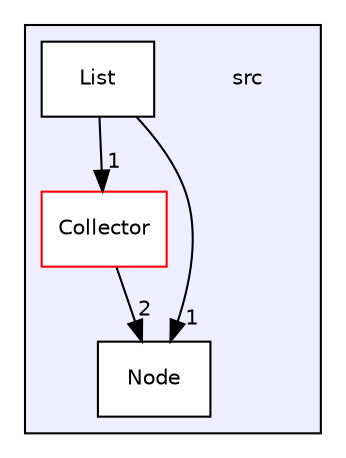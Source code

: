 digraph "src" {
  compound=true
  node [ fontsize="10", fontname="Helvetica"];
  edge [ labelfontsize="10", labelfontname="Helvetica"];
  subgraph clusterdir_68267d1309a1af8e8297ef4c3efbcdba {
    graph [ bgcolor="#eeeeff", pencolor="black", label="" URL="dir_68267d1309a1af8e8297ef4c3efbcdba.html"];
    dir_68267d1309a1af8e8297ef4c3efbcdba [shape=plaintext label="src"];
    dir_53dcf42a3f77ddc8ddc4e29dac0b4a66 [shape=box label="Collector" color="red" fillcolor="white" style="filled" URL="dir_53dcf42a3f77ddc8ddc4e29dac0b4a66.html"];
    dir_01ba1658de3d27bf156467ae21b2a42b [shape=box label="List" color="black" fillcolor="white" style="filled" URL="dir_01ba1658de3d27bf156467ae21b2a42b.html"];
    dir_b58074d1ab8f1cdb408f4e393650beb8 [shape=box label="Node" color="black" fillcolor="white" style="filled" URL="dir_b58074d1ab8f1cdb408f4e393650beb8.html"];
  }
  dir_01ba1658de3d27bf156467ae21b2a42b->dir_b58074d1ab8f1cdb408f4e393650beb8 [headlabel="1", labeldistance=1.5 headhref="dir_000003_000004.html"];
  dir_01ba1658de3d27bf156467ae21b2a42b->dir_53dcf42a3f77ddc8ddc4e29dac0b4a66 [headlabel="1", labeldistance=1.5 headhref="dir_000003_000001.html"];
  dir_53dcf42a3f77ddc8ddc4e29dac0b4a66->dir_b58074d1ab8f1cdb408f4e393650beb8 [headlabel="2", labeldistance=1.5 headhref="dir_000001_000004.html"];
}
